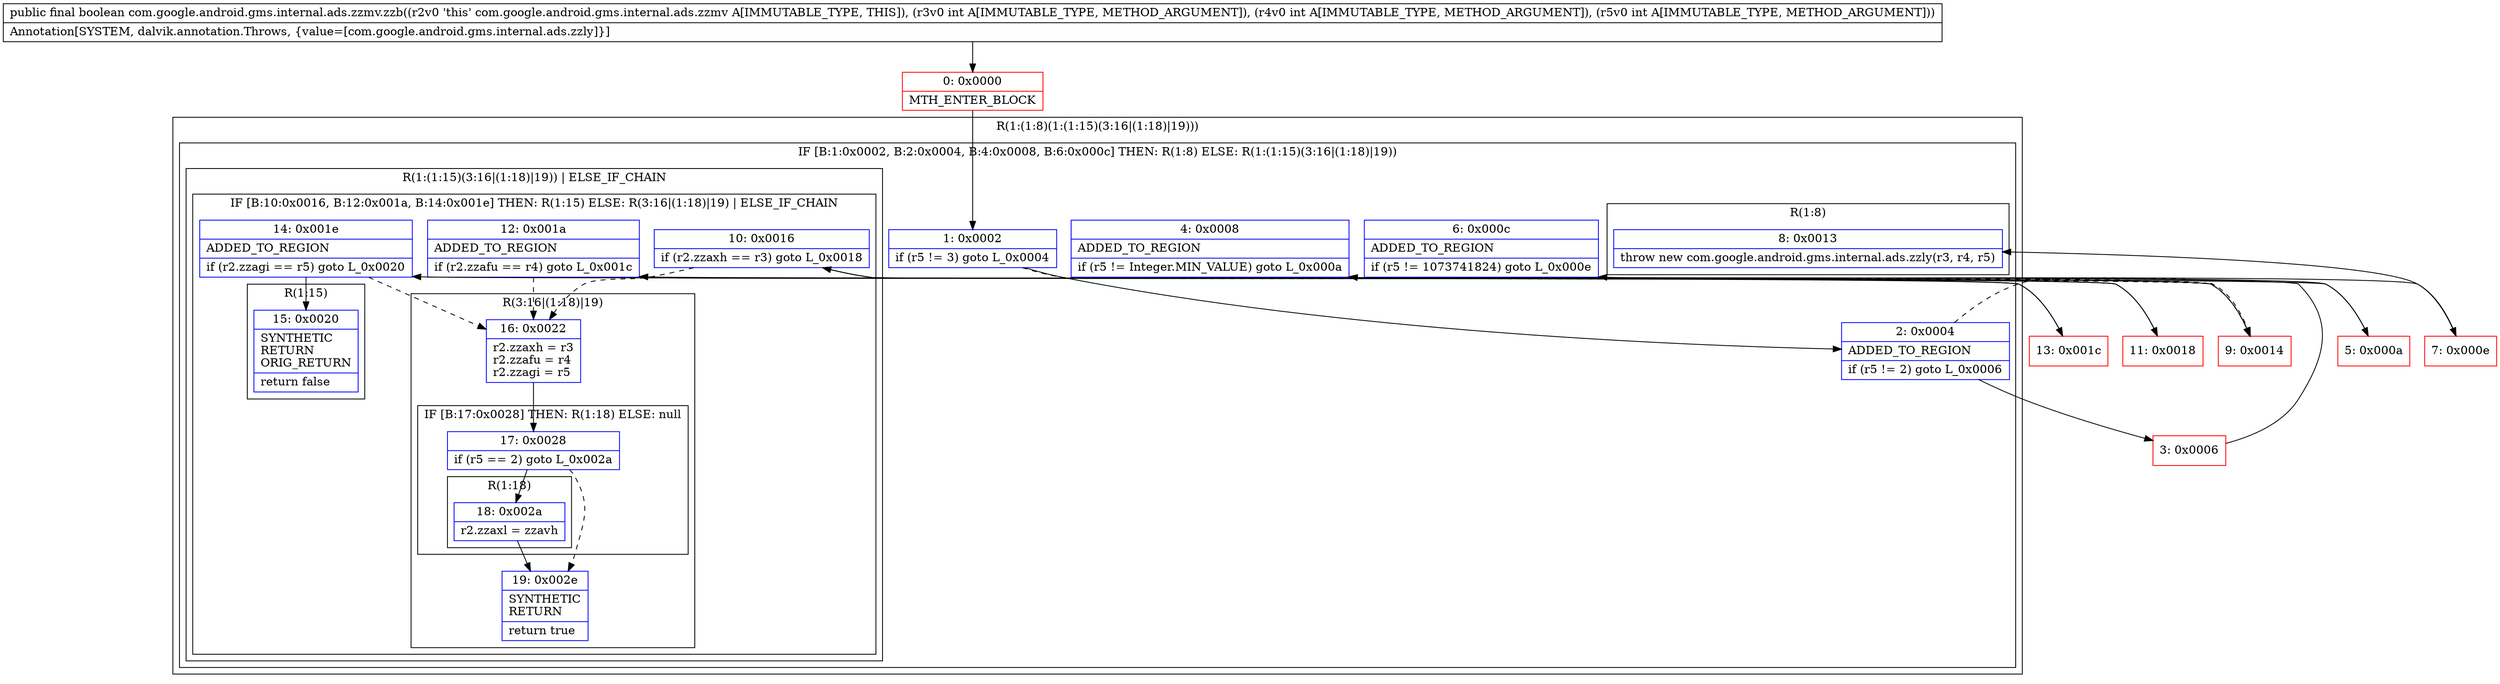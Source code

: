 digraph "CFG forcom.google.android.gms.internal.ads.zzmv.zzb(III)Z" {
subgraph cluster_Region_1212015132 {
label = "R(1:(1:8)(1:(1:15)(3:16|(1:18)|19)))";
node [shape=record,color=blue];
subgraph cluster_IfRegion_1976748353 {
label = "IF [B:1:0x0002, B:2:0x0004, B:4:0x0008, B:6:0x000c] THEN: R(1:8) ELSE: R(1:(1:15)(3:16|(1:18)|19))";
node [shape=record,color=blue];
Node_1 [shape=record,label="{1\:\ 0x0002|if (r5 != 3) goto L_0x0004\l}"];
Node_2 [shape=record,label="{2\:\ 0x0004|ADDED_TO_REGION\l|if (r5 != 2) goto L_0x0006\l}"];
Node_4 [shape=record,label="{4\:\ 0x0008|ADDED_TO_REGION\l|if (r5 != Integer.MIN_VALUE) goto L_0x000a\l}"];
Node_6 [shape=record,label="{6\:\ 0x000c|ADDED_TO_REGION\l|if (r5 != 1073741824) goto L_0x000e\l}"];
subgraph cluster_Region_1352720652 {
label = "R(1:8)";
node [shape=record,color=blue];
Node_8 [shape=record,label="{8\:\ 0x0013|throw new com.google.android.gms.internal.ads.zzly(r3, r4, r5)\l}"];
}
subgraph cluster_Region_135231623 {
label = "R(1:(1:15)(3:16|(1:18)|19)) | ELSE_IF_CHAIN\l";
node [shape=record,color=blue];
subgraph cluster_IfRegion_788874904 {
label = "IF [B:10:0x0016, B:12:0x001a, B:14:0x001e] THEN: R(1:15) ELSE: R(3:16|(1:18)|19) | ELSE_IF_CHAIN\l";
node [shape=record,color=blue];
Node_10 [shape=record,label="{10\:\ 0x0016|if (r2.zzaxh == r3) goto L_0x0018\l}"];
Node_12 [shape=record,label="{12\:\ 0x001a|ADDED_TO_REGION\l|if (r2.zzafu == r4) goto L_0x001c\l}"];
Node_14 [shape=record,label="{14\:\ 0x001e|ADDED_TO_REGION\l|if (r2.zzagi == r5) goto L_0x0020\l}"];
subgraph cluster_Region_1283328760 {
label = "R(1:15)";
node [shape=record,color=blue];
Node_15 [shape=record,label="{15\:\ 0x0020|SYNTHETIC\lRETURN\lORIG_RETURN\l|return false\l}"];
}
subgraph cluster_Region_461449978 {
label = "R(3:16|(1:18)|19)";
node [shape=record,color=blue];
Node_16 [shape=record,label="{16\:\ 0x0022|r2.zzaxh = r3\lr2.zzafu = r4\lr2.zzagi = r5\l}"];
subgraph cluster_IfRegion_1756996173 {
label = "IF [B:17:0x0028] THEN: R(1:18) ELSE: null";
node [shape=record,color=blue];
Node_17 [shape=record,label="{17\:\ 0x0028|if (r5 == 2) goto L_0x002a\l}"];
subgraph cluster_Region_1829570628 {
label = "R(1:18)";
node [shape=record,color=blue];
Node_18 [shape=record,label="{18\:\ 0x002a|r2.zzaxl = zzavh\l}"];
}
}
Node_19 [shape=record,label="{19\:\ 0x002e|SYNTHETIC\lRETURN\l|return true\l}"];
}
}
}
}
}
Node_0 [shape=record,color=red,label="{0\:\ 0x0000|MTH_ENTER_BLOCK\l}"];
Node_3 [shape=record,color=red,label="{3\:\ 0x0006}"];
Node_5 [shape=record,color=red,label="{5\:\ 0x000a}"];
Node_7 [shape=record,color=red,label="{7\:\ 0x000e}"];
Node_9 [shape=record,color=red,label="{9\:\ 0x0014}"];
Node_11 [shape=record,color=red,label="{11\:\ 0x0018}"];
Node_13 [shape=record,color=red,label="{13\:\ 0x001c}"];
MethodNode[shape=record,label="{public final boolean com.google.android.gms.internal.ads.zzmv.zzb((r2v0 'this' com.google.android.gms.internal.ads.zzmv A[IMMUTABLE_TYPE, THIS]), (r3v0 int A[IMMUTABLE_TYPE, METHOD_ARGUMENT]), (r4v0 int A[IMMUTABLE_TYPE, METHOD_ARGUMENT]), (r5v0 int A[IMMUTABLE_TYPE, METHOD_ARGUMENT]))  | Annotation[SYSTEM, dalvik.annotation.Throws, \{value=[com.google.android.gms.internal.ads.zzly]\}]\l}"];
MethodNode -> Node_0;
Node_1 -> Node_2;
Node_1 -> Node_9[style=dashed];
Node_2 -> Node_3;
Node_2 -> Node_9[style=dashed];
Node_4 -> Node_5;
Node_4 -> Node_9[style=dashed];
Node_6 -> Node_7;
Node_6 -> Node_9[style=dashed];
Node_10 -> Node_11;
Node_10 -> Node_16[style=dashed];
Node_12 -> Node_13;
Node_12 -> Node_16[style=dashed];
Node_14 -> Node_15;
Node_14 -> Node_16[style=dashed];
Node_16 -> Node_17;
Node_17 -> Node_18;
Node_17 -> Node_19[style=dashed];
Node_18 -> Node_19;
Node_0 -> Node_1;
Node_3 -> Node_4;
Node_5 -> Node_6;
Node_7 -> Node_8;
Node_9 -> Node_10;
Node_11 -> Node_12;
Node_13 -> Node_14;
}

